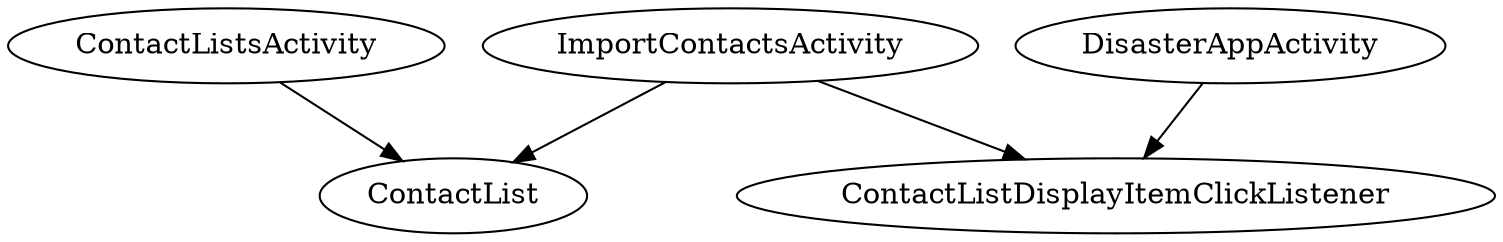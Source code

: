 digraph G1 {
  concentrate = true;
  ContactListsActivity -> ContactList;
  DisasterAppActivity -> ContactListDisplayItemClickListener;
  ImportContactsActivity -> ContactListDisplayItemClickListener;
  ImportContactsActivity -> ContactList;
}
